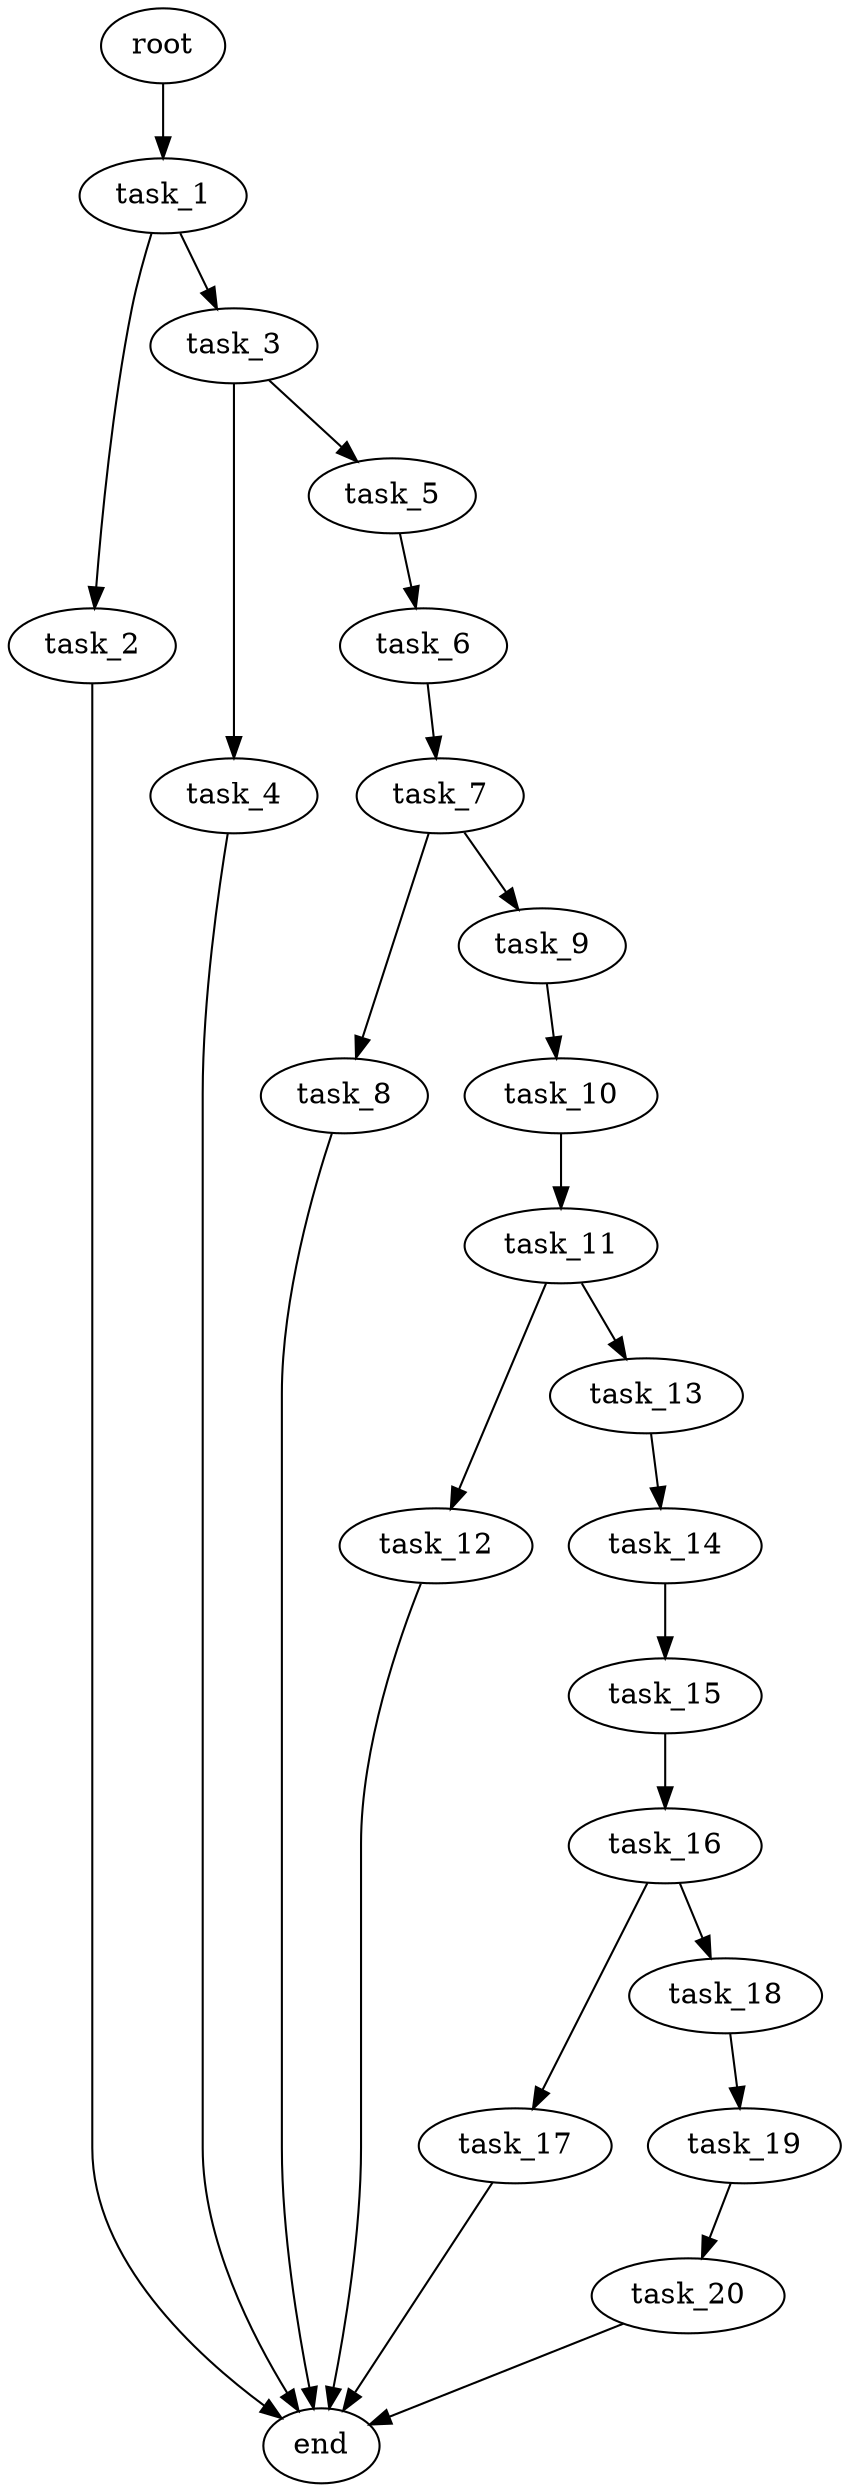 digraph G {
  root [size="0.000000e+00"];
  task_1 [size="6.701665e+09"];
  task_2 [size="8.577473e+09"];
  task_3 [size="3.298707e+09"];
  task_4 [size="6.937043e+09"];
  task_5 [size="2.882890e+09"];
  task_6 [size="9.451990e+09"];
  task_7 [size="8.135847e+09"];
  task_8 [size="5.501416e+09"];
  task_9 [size="4.548804e+09"];
  task_10 [size="3.145857e+09"];
  task_11 [size="3.233415e+09"];
  task_12 [size="9.701877e+09"];
  task_13 [size="4.042346e+09"];
  task_14 [size="5.146448e+09"];
  task_15 [size="9.881204e+09"];
  task_16 [size="6.576946e+09"];
  task_17 [size="5.426393e+09"];
  task_18 [size="4.133062e+09"];
  task_19 [size="1.876638e+09"];
  task_20 [size="3.618432e+09"];
  end [size="0.000000e+00"];

  root -> task_1 [size="1.000000e-12"];
  task_1 -> task_2 [size="8.577473e+08"];
  task_1 -> task_3 [size="3.298707e+08"];
  task_2 -> end [size="1.000000e-12"];
  task_3 -> task_4 [size="6.937043e+08"];
  task_3 -> task_5 [size="2.882890e+08"];
  task_4 -> end [size="1.000000e-12"];
  task_5 -> task_6 [size="9.451990e+08"];
  task_6 -> task_7 [size="8.135847e+08"];
  task_7 -> task_8 [size="5.501416e+08"];
  task_7 -> task_9 [size="4.548804e+08"];
  task_8 -> end [size="1.000000e-12"];
  task_9 -> task_10 [size="3.145857e+08"];
  task_10 -> task_11 [size="3.233415e+08"];
  task_11 -> task_12 [size="9.701877e+08"];
  task_11 -> task_13 [size="4.042346e+08"];
  task_12 -> end [size="1.000000e-12"];
  task_13 -> task_14 [size="5.146448e+08"];
  task_14 -> task_15 [size="9.881204e+08"];
  task_15 -> task_16 [size="6.576946e+08"];
  task_16 -> task_17 [size="5.426393e+08"];
  task_16 -> task_18 [size="4.133062e+08"];
  task_17 -> end [size="1.000000e-12"];
  task_18 -> task_19 [size="1.876638e+08"];
  task_19 -> task_20 [size="3.618432e+08"];
  task_20 -> end [size="1.000000e-12"];
}
